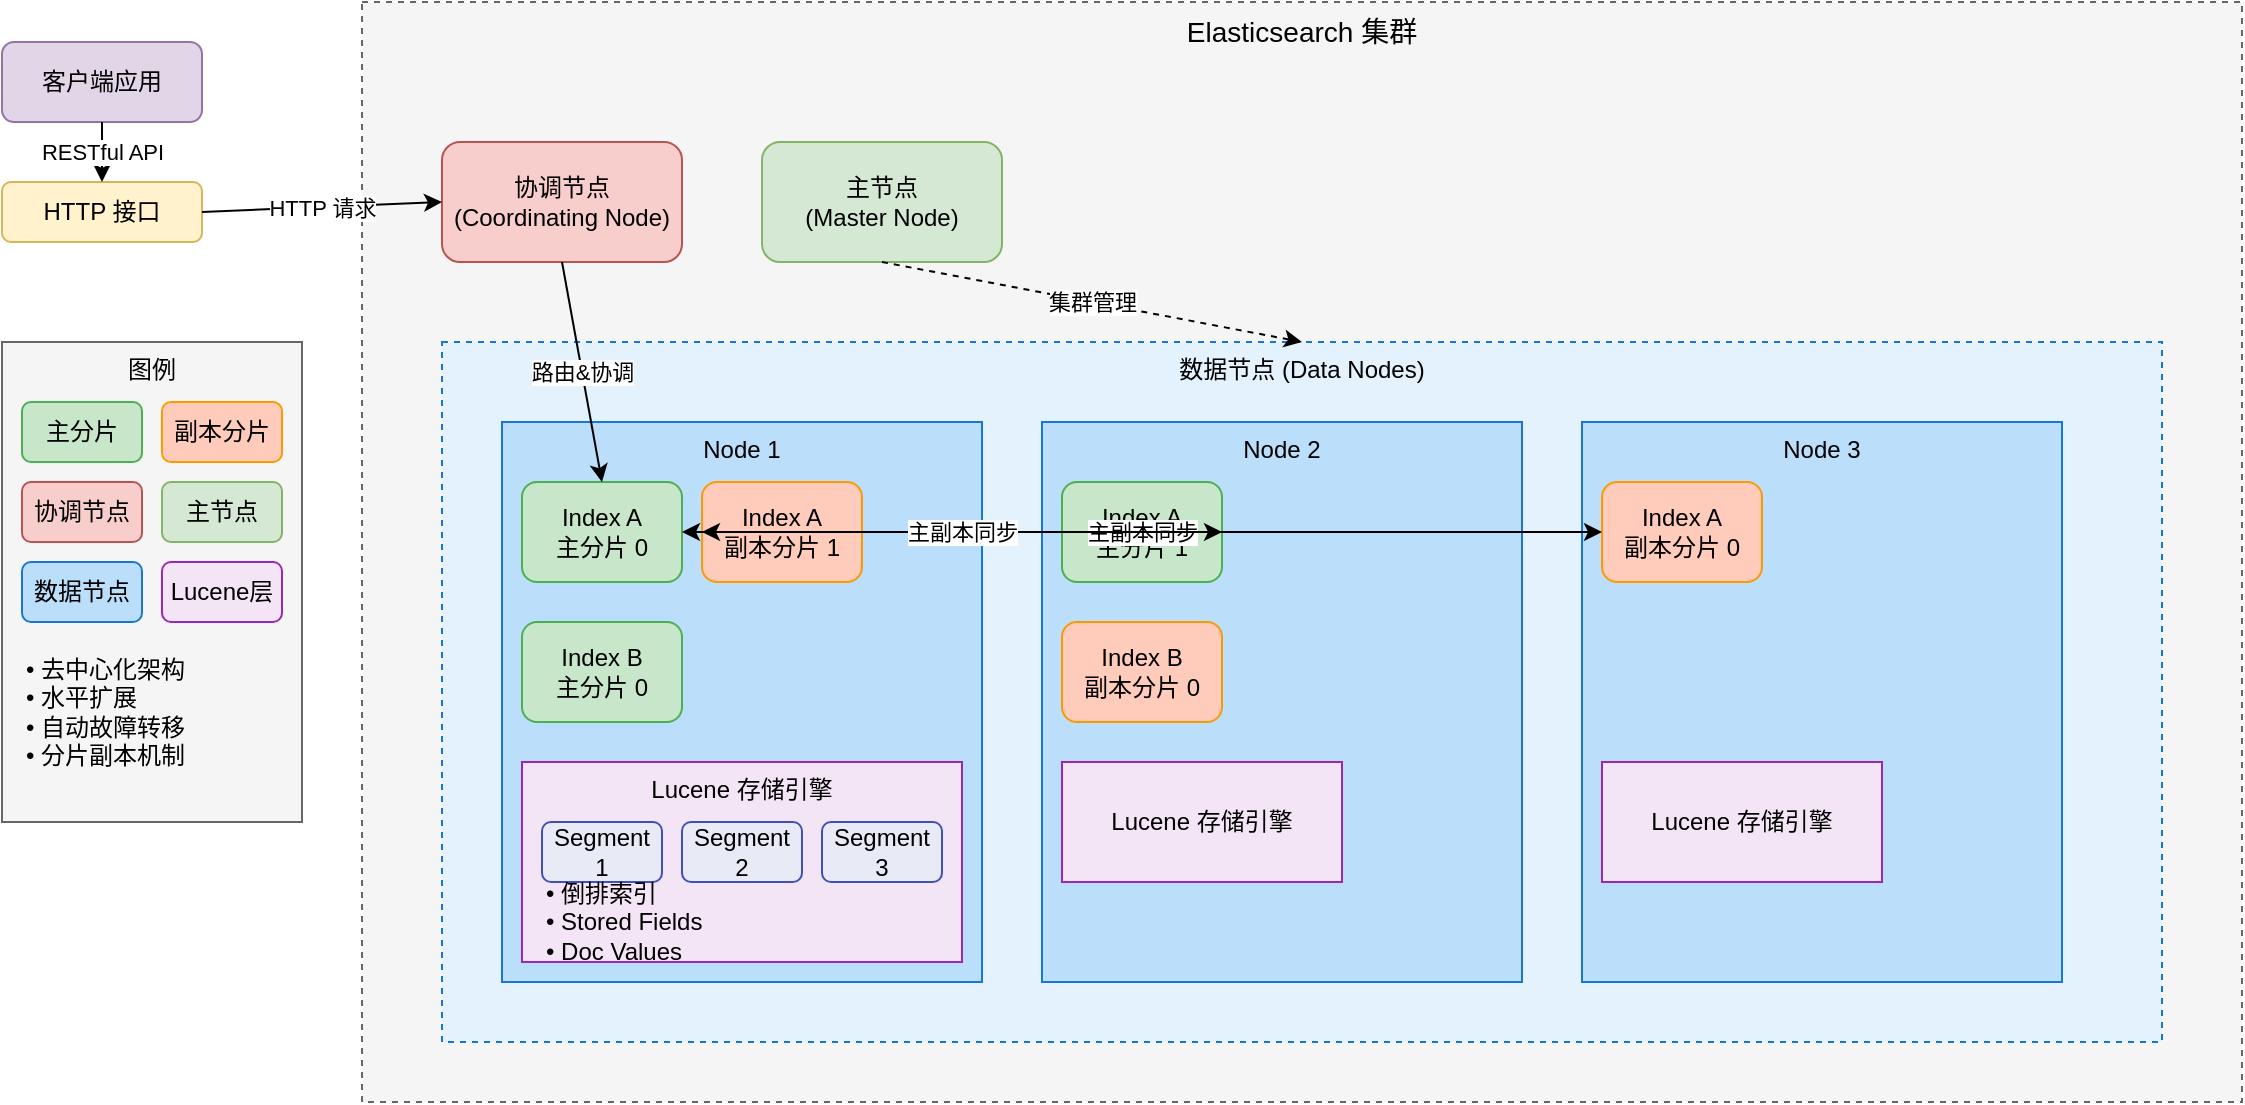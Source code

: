 <mxfile>
    <diagram id="es-architecture" name="ES架构图">
        <mxGraphModel dx="808" dy="682" grid="1" gridSize="10" guides="1" tooltips="1" connect="1" arrows="1" fold="1" page="1" pageScale="1" pageWidth="1200" pageHeight="900" math="0" shadow="0">
            <root>
                <mxCell id="0"/>
                <mxCell id="1" parent="0"/>
                <mxCell id="client" value="客户端应用" style="rounded=1;whiteSpace=wrap;html=1;fillColor=#e1d5e7;strokeColor=#9673a6;" parent="1" vertex="1">
                    <mxGeometry x="40" y="50" width="100" height="40" as="geometry"/>
                </mxCell>
                <mxCell id="http_interface" value="HTTP 接口" style="rounded=1;whiteSpace=wrap;html=1;fillColor=#fff2cc;strokeColor=#d6b656;" parent="1" vertex="1">
                    <mxGeometry x="40" y="120" width="100" height="30" as="geometry"/>
                </mxCell>
                <mxCell id="es_cluster" value="Elasticsearch 集群" style="rounded=0;whiteSpace=wrap;html=1;fillColor=#f5f5f5;strokeColor=#666666;dashed=1;verticalAlign=top;fontSize=14;" parent="1" vertex="1">
                    <mxGeometry x="220" y="30" width="940" height="550" as="geometry"/>
                </mxCell>
                <mxCell id="coord_node" value="协调节点&#xa;(Coordinating Node)" style="rounded=1;whiteSpace=wrap;html=1;fillColor=#f8cecc;strokeColor=#b85450;" parent="1" vertex="1">
                    <mxGeometry x="260" y="100" width="120" height="60" as="geometry"/>
                </mxCell>
                <mxCell id="master_node" value="主节点&#xa;(Master Node)" style="rounded=1;whiteSpace=wrap;html=1;fillColor=#d5e8d4;strokeColor=#82b366;" parent="1" vertex="1">
                    <mxGeometry x="420" y="100" width="120" height="60" as="geometry"/>
                </mxCell>
                <mxCell id="data_nodes_group" value="数据节点 (Data Nodes)" style="rounded=0;whiteSpace=wrap;html=1;fillColor=#e3f2fd;strokeColor=#1976d2;dashed=1;verticalAlign=top;" parent="1" vertex="1">
                    <mxGeometry x="260" y="200" width="860" height="350" as="geometry"/>
                </mxCell>
                <mxCell id="node1" value="Node 1" style="rounded=0;whiteSpace=wrap;html=1;fillColor=#bbdefb;strokeColor=#1976d2;verticalAlign=top;" parent="1" vertex="1">
                    <mxGeometry x="290" y="240" width="240" height="280" as="geometry"/>
                </mxCell>
                <mxCell id="node2" value="Node 2" style="rounded=0;whiteSpace=wrap;html=1;fillColor=#bbdefb;strokeColor=#1976d2;verticalAlign=top;" parent="1" vertex="1">
                    <mxGeometry x="560" y="240" width="240" height="280" as="geometry"/>
                </mxCell>
                <mxCell id="node3" value="Node 3" style="rounded=0;whiteSpace=wrap;html=1;fillColor=#bbdefb;strokeColor=#1976d2;verticalAlign=top;" parent="1" vertex="1">
                    <mxGeometry x="830" y="240" width="240" height="280" as="geometry"/>
                </mxCell>
                <mxCell id="index_a_primary_0" value="Index A&#xa;主分片 0" style="rounded=1;whiteSpace=wrap;html=1;fillColor=#c8e6c9;strokeColor=#4caf50;" parent="1" vertex="1">
                    <mxGeometry x="300" y="270" width="80" height="50" as="geometry"/>
                </mxCell>
                <mxCell id="index_a_replica_1" value="Index A&#xa;副本分片 1" style="rounded=1;whiteSpace=wrap;html=1;fillColor=#ffccbc;strokeColor=#ff9800;" parent="1" vertex="1">
                    <mxGeometry x="390" y="270" width="80" height="50" as="geometry"/>
                </mxCell>
                <mxCell id="index_a_primary_1" value="Index A&#xa;主分片 1" style="rounded=1;whiteSpace=wrap;html=1;fillColor=#c8e6c9;strokeColor=#4caf50;" parent="1" vertex="1">
                    <mxGeometry x="570" y="270" width="80" height="50" as="geometry"/>
                </mxCell>
                <mxCell id="index_a_replica_0" value="Index A&#xa;副本分片 0" style="rounded=1;whiteSpace=wrap;html=1;fillColor=#ffccbc;strokeColor=#ff9800;" parent="1" vertex="1">
                    <mxGeometry x="840" y="270" width="80" height="50" as="geometry"/>
                </mxCell>
                <mxCell id="index_b_primary_0" value="Index B&#xa;主分片 0" style="rounded=1;whiteSpace=wrap;html=1;fillColor=#c8e6c9;strokeColor=#4caf50;" parent="1" vertex="1">
                    <mxGeometry x="300" y="340" width="80" height="50" as="geometry"/>
                </mxCell>
                <mxCell id="index_b_replica_0" value="Index B&#xa;副本分片 0" style="rounded=1;whiteSpace=wrap;html=1;fillColor=#ffccbc;strokeColor=#ff9800;" parent="1" vertex="1">
                    <mxGeometry x="570" y="340" width="80" height="50" as="geometry"/>
                </mxCell>
                <mxCell id="lucene1" value="Lucene 存储引擎" style="rounded=0;whiteSpace=wrap;html=1;fillColor=#f3e5f5;strokeColor=#9c27b0;verticalAlign=top;" parent="1" vertex="1">
                    <mxGeometry x="300" y="410" width="220" height="100" as="geometry"/>
                </mxCell>
                <mxCell id="segment1" value="Segment 1" style="rounded=1;whiteSpace=wrap;html=1;fillColor=#e8eaf6;strokeColor=#3f51b5;" parent="1" vertex="1">
                    <mxGeometry x="310" y="440" width="60" height="30" as="geometry"/>
                </mxCell>
                <mxCell id="segment2" value="Segment 2" style="rounded=1;whiteSpace=wrap;html=1;fillColor=#e8eaf6;strokeColor=#3f51b5;" parent="1" vertex="1">
                    <mxGeometry x="380" y="440" width="60" height="30" as="geometry"/>
                </mxCell>
                <mxCell id="segment3" value="Segment 3" style="rounded=1;whiteSpace=wrap;html=1;fillColor=#e8eaf6;strokeColor=#3f51b5;" parent="1" vertex="1">
                    <mxGeometry x="450" y="440" width="60" height="30" as="geometry"/>
                </mxCell>
                <mxCell id="storage_details" value="• 倒排索引&#xa;• Stored Fields&#xa;• Doc Values" style="text;html=1;strokeColor=none;fillColor=none;align=left;verticalAlign=middle;whiteSpace=wrap;" parent="1" vertex="1">
                    <mxGeometry x="310" y="475" width="100" height="30" as="geometry"/>
                </mxCell>
                <mxCell id="lucene2" value="Lucene 存储引擎" style="rounded=0;whiteSpace=wrap;html=1;fillColor=#f3e5f5;strokeColor=#9c27b0;" parent="1" vertex="1">
                    <mxGeometry x="570" y="410" width="140" height="60" as="geometry"/>
                </mxCell>
                <mxCell id="lucene3" value="Lucene 存储引擎" style="rounded=0;whiteSpace=wrap;html=1;fillColor=#f3e5f5;strokeColor=#9c27b0;" parent="1" vertex="1">
                    <mxGeometry x="840" y="410" width="140" height="60" as="geometry"/>
                </mxCell>
                <mxCell id="arrow1" value="HTTP 请求" style="endArrow=classic;html=1;exitX=1;exitY=0.5;exitDx=0;exitDy=0;entryX=0;entryY=0.5;entryDx=0;entryDy=0;" parent="1" source="http_interface" target="coord_node" edge="1">
                    <mxGeometry relative="1" as="geometry"/>
                </mxCell>
                <mxCell id="arrow2" value="路由&amp;协调" style="endArrow=classic;html=1;exitX=0.5;exitY=1;exitDx=0;exitDy=0;entryX=0.5;entryY=0;entryDx=0;entryDy=0;" parent="1" source="coord_node" target="index_a_primary_0" edge="1">
                    <mxGeometry relative="1" as="geometry"/>
                </mxCell>
                <mxCell id="arrow3" value="主副本同步" style="endArrow=classic;startArrow=classic;html=1;exitX=1;exitY=0.5;exitDx=0;exitDy=0;entryX=0;entryY=0.5;entryDx=0;entryDy=0;labelBackgroundColor=default;" parent="1" source="index_a_primary_0" target="index_a_replica_0" edge="1">
                    <mxGeometry relative="1" as="geometry"/>
                </mxCell>
                <mxCell id="arrow4" value="主副本同步" style="endArrow=classic;startArrow=classic;html=1;exitX=1;exitY=0.5;exitDx=0;exitDy=0;entryX=0;entryY=0.5;entryDx=0;entryDy=0;" parent="1" source="index_a_primary_1" target="index_a_replica_1" edge="1">
                    <mxGeometry relative="1" as="geometry"/>
                </mxCell>
                <mxCell id="client_arrow" value="RESTful API" style="endArrow=classic;html=1;exitX=0.5;exitY=1;exitDx=0;exitDy=0;entryX=0.5;entryY=0;entryDx=0;entryDy=0;" parent="1" source="client" target="http_interface" edge="1">
                    <mxGeometry relative="1" as="geometry"/>
                </mxCell>
                <mxCell id="cluster_mgmt" value="集群管理" style="endArrow=classic;html=1;exitX=0.5;exitY=1;exitDx=0;exitDy=0;entryX=0.5;entryY=0;entryDx=0;entryDy=0;dashed=1;" parent="1" source="master_node" target="data_nodes_group" edge="1">
                    <mxGeometry relative="1" as="geometry"/>
                </mxCell>
                <mxCell id="legend" value="图例" style="rounded=0;whiteSpace=wrap;html=1;fillColor=#f5f5f5;strokeColor=#666666;verticalAlign=top;" parent="1" vertex="1">
                    <mxGeometry x="40" y="200" width="150" height="240" as="geometry"/>
                </mxCell>
                <mxCell id="legend_primary" value="主分片" style="rounded=1;whiteSpace=wrap;html=1;fillColor=#c8e6c9;strokeColor=#4caf50;" parent="1" vertex="1">
                    <mxGeometry x="50" y="230" width="60" height="30" as="geometry"/>
                </mxCell>
                <mxCell id="legend_replica" value="副本分片" style="rounded=1;whiteSpace=wrap;html=1;fillColor=#ffccbc;strokeColor=#ff9800;" parent="1" vertex="1">
                    <mxGeometry x="120" y="230" width="60" height="30" as="geometry"/>
                </mxCell>
                <mxCell id="legend_coord" value="协调节点" style="rounded=1;whiteSpace=wrap;html=1;fillColor=#f8cecc;strokeColor=#b85450;" parent="1" vertex="1">
                    <mxGeometry x="50" y="270" width="60" height="30" as="geometry"/>
                </mxCell>
                <mxCell id="legend_master" value="主节点" style="rounded=1;whiteSpace=wrap;html=1;fillColor=#d5e8d4;strokeColor=#82b366;" parent="1" vertex="1">
                    <mxGeometry x="120" y="270" width="60" height="30" as="geometry"/>
                </mxCell>
                <mxCell id="legend_data" value="数据节点" style="rounded=1;whiteSpace=wrap;html=1;fillColor=#bbdefb;strokeColor=#1976d2;" parent="1" vertex="1">
                    <mxGeometry x="50" y="310" width="60" height="30" as="geometry"/>
                </mxCell>
                <mxCell id="legend_lucene" value="Lucene层" style="rounded=1;whiteSpace=wrap;html=1;fillColor=#f3e5f5;strokeColor=#9c27b0;" parent="1" vertex="1">
                    <mxGeometry x="120" y="310" width="60" height="30" as="geometry"/>
                </mxCell>
                <mxCell id="arch_note" value="• 去中心化架构&#xa;• 水平扩展&#xa;• 自动故障转移&#xa;• 分片副本机制" style="text;html=1;strokeColor=none;fillColor=none;align=left;verticalAlign=top;whiteSpace=wrap;" parent="1" vertex="1">
                    <mxGeometry x="50" y="350" width="130" height="40" as="geometry"/>
                </mxCell>
            </root>
        </mxGraphModel>
    </diagram>
</mxfile>